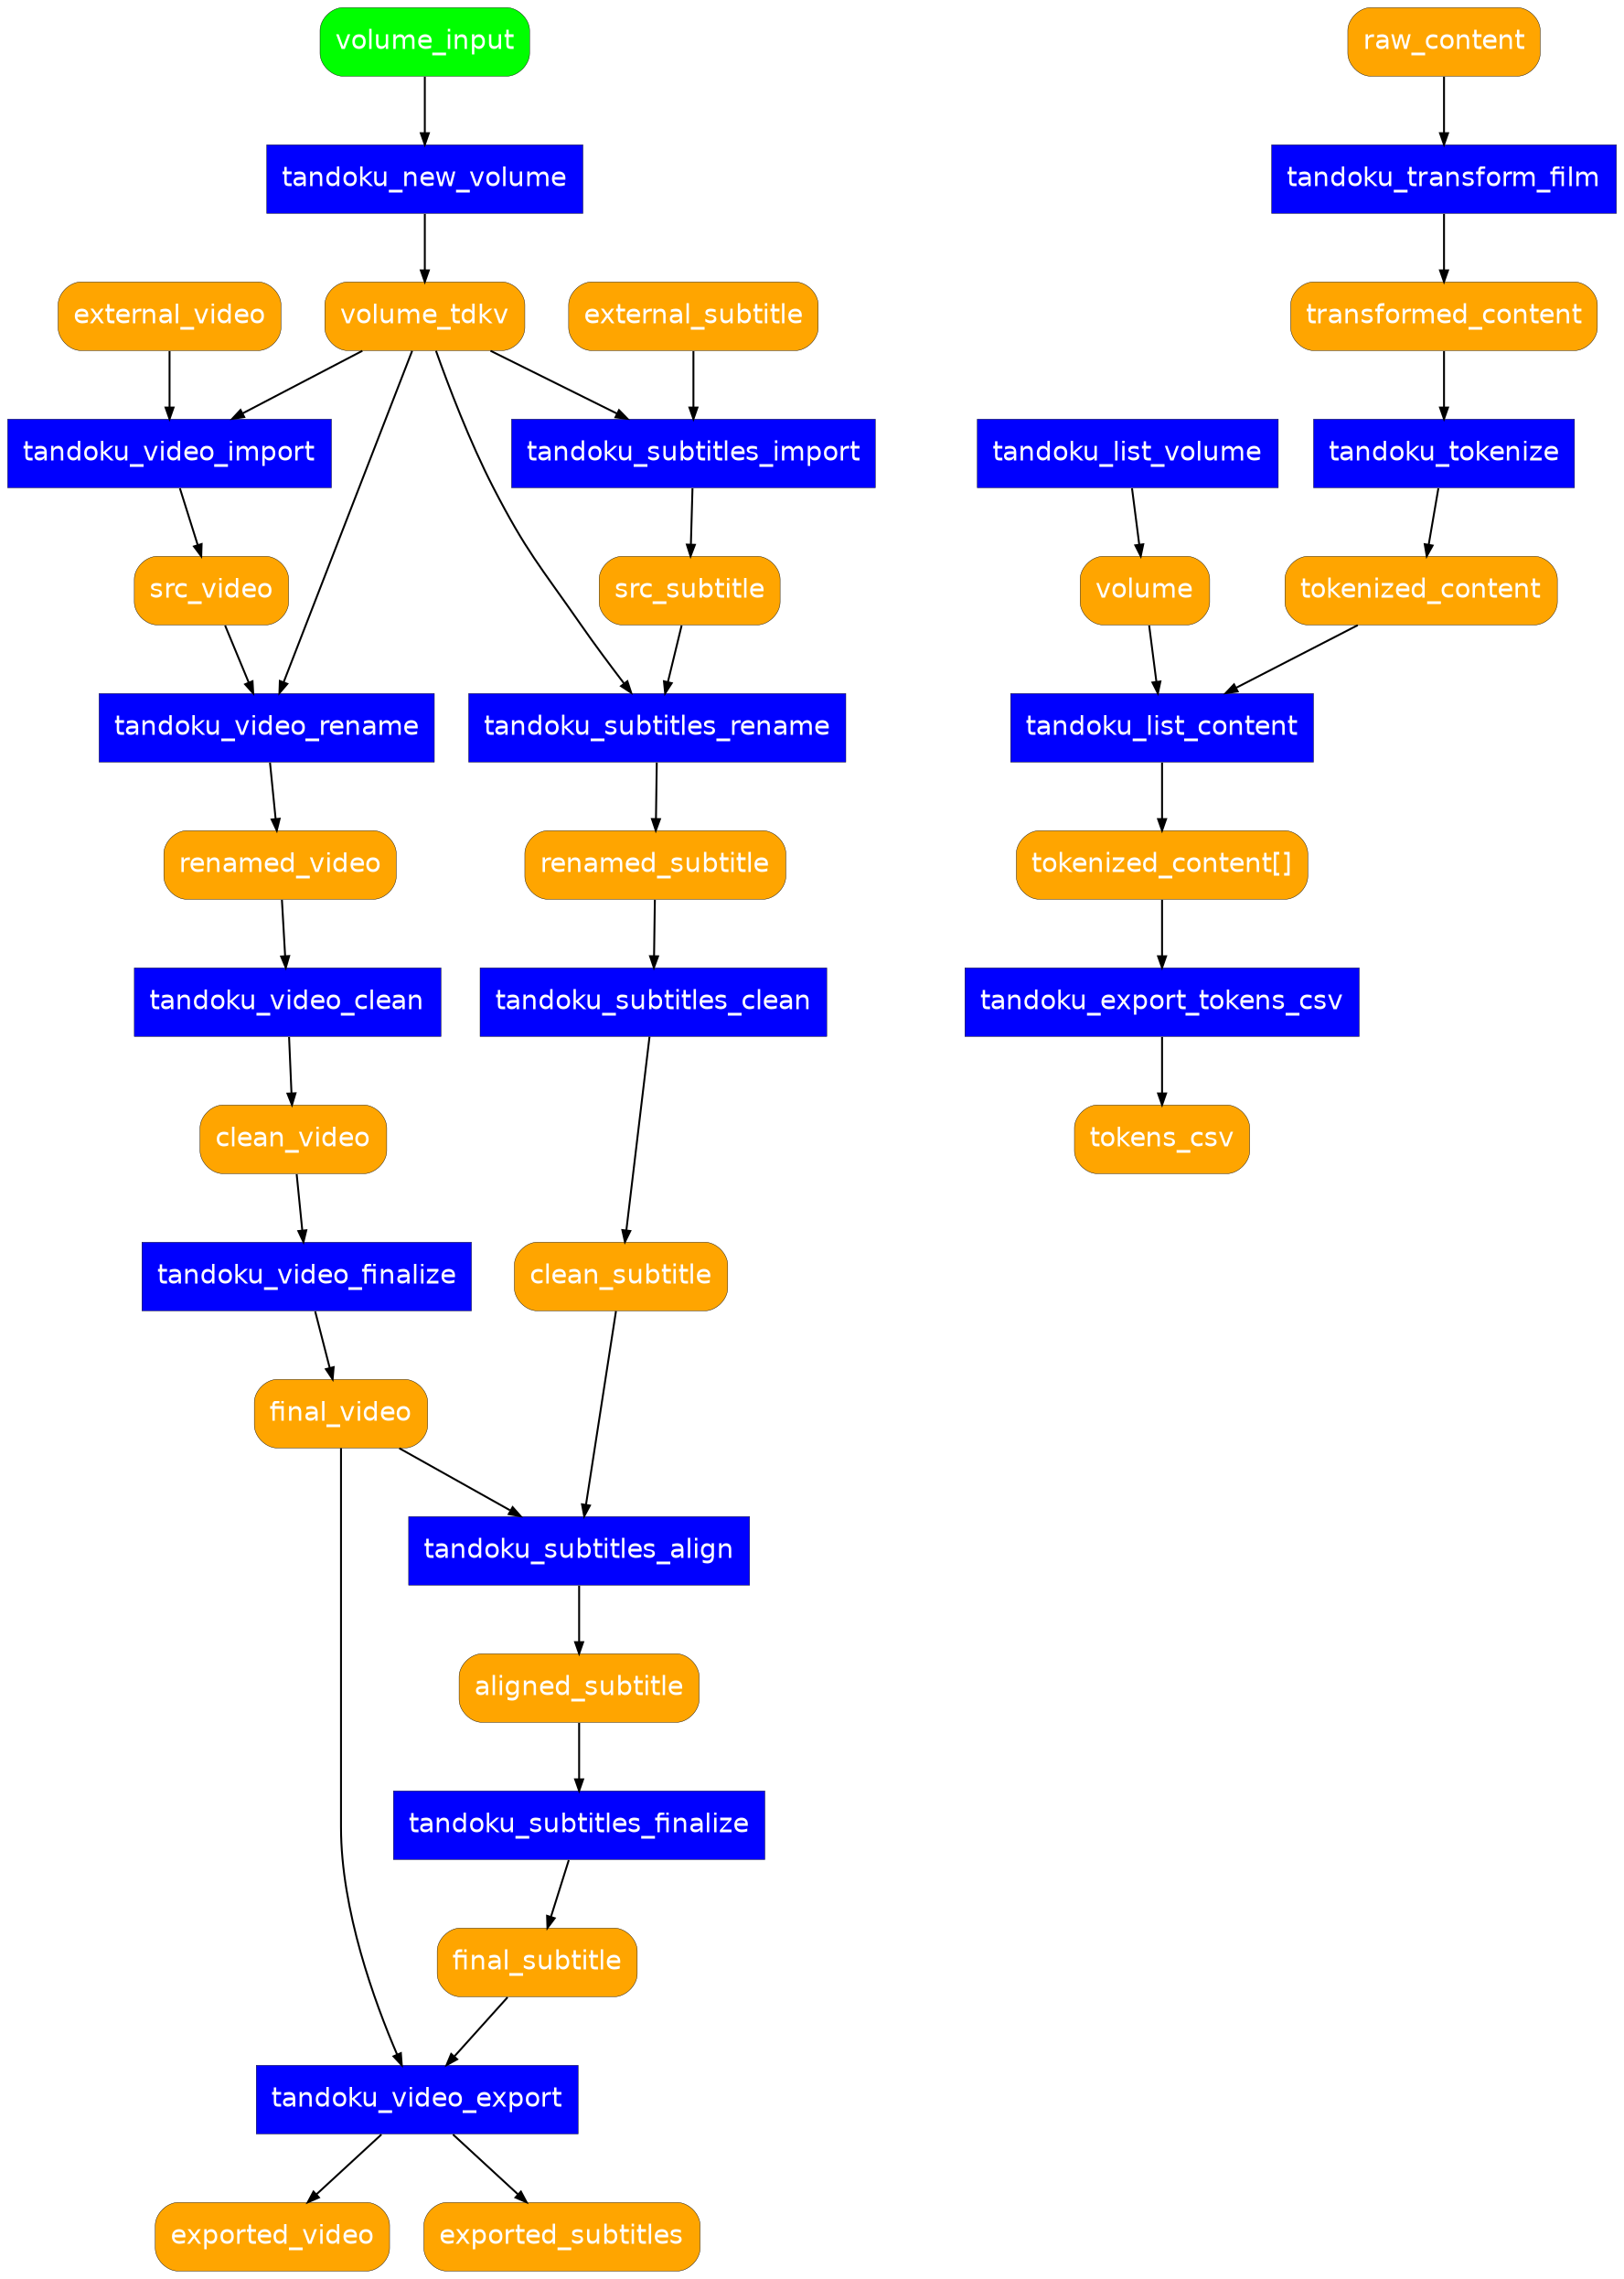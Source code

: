 digraph {
    graph [fontname="Helvetica"];
    node [fontname="Helvetica" penwidth=0.2];
    edge [fontname="Helvetica" arrowsize="0.6"];

    # processes
    node [shape=rect style="filled" fillcolor=blue fontcolor=white];
    tandoku_new_volume

    tandoku_tokenize
    tandoku_list_volume
    tandoku_list_content
    tandoku_export_tokens_csv

    ## film processes
    tandoku_subtitles_import
    tandoku_subtitles_rename
    tandoku_subtitles_clean
    tandoku_subtitles_align
    tandoku_subtitles_finalize

    tandoku_video_import
    tandoku_video_rename
    tandoku_video_clean
    tandoku_video_finalize
    tandoku_video_export

    tandoku_transform_film

    # artifacts
    node [shape=rect style="filled,rounded" fillcolor=orange];
    volume_tdkv

    raw_content
    transformed_content
    tokenized_content
    "tokenized_content[]"
    tokens_csv
    volume

    ## film artifacts
    external_subtitle
    src_subtitle
    renamed_subtitle
    clean_subtitle
    aligned_subtitle
    final_subtitle

    external_video
    src_video
    renamed_video
    clean_video
    final_video

    exported_video
    exported_subtitles

    # user input
    node [shape=rect style="filled,rounded" fillcolor=green];
    volume_input

    # edges
    volume_input -> tandoku_new_volume
    tandoku_new_volume -> volume_tdkv

    raw_content -> tandoku_transform_film
    tandoku_transform_film -> transformed_content
    transformed_content -> tandoku_tokenize
    tandoku_tokenize -> tokenized_content

    tandoku_list_volume -> volume

    tokenized_content -> tandoku_list_content
    volume -> tandoku_list_content
    tandoku_list_content -> "tokenized_content[]"

    "tokenized_content[]" -> tandoku_export_tokens_csv
    tandoku_export_tokens_csv -> tokens_csv

    ## film edges
    external_subtitle -> tandoku_subtitles_import
    volume_tdkv -> tandoku_subtitles_import
    tandoku_subtitles_import -> src_subtitle
    src_subtitle -> tandoku_subtitles_rename
    volume_tdkv -> tandoku_subtitles_rename
    tandoku_subtitles_rename -> renamed_subtitle
    renamed_subtitle -> tandoku_subtitles_clean
    tandoku_subtitles_clean -> clean_subtitle

    external_video -> tandoku_video_import
    volume_tdkv -> tandoku_video_import
    tandoku_video_import -> src_video
    src_video -> tandoku_video_rename
    volume_tdkv -> tandoku_video_rename
    tandoku_video_rename -> renamed_video
    renamed_video -> tandoku_video_clean
    tandoku_video_clean -> clean_video
    clean_video -> tandoku_video_finalize
    tandoku_video_finalize -> final_video

    clean_subtitle -> tandoku_subtitles_align
    final_video -> tandoku_subtitles_align
    tandoku_subtitles_align -> aligned_subtitle
    aligned_subtitle -> tandoku_subtitles_finalize
    tandoku_subtitles_finalize -> final_subtitle

    final_subtitle -> tandoku_video_export
    final_video -> tandoku_video_export
    tandoku_video_export -> exported_video
    tandoku_video_export -> exported_subtitles
}